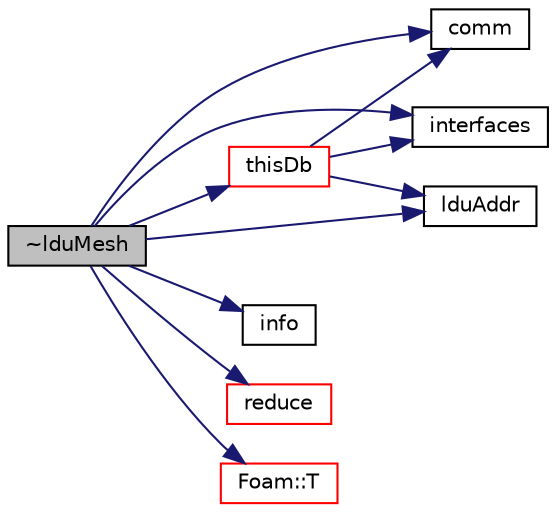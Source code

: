 digraph "~lduMesh"
{
  bgcolor="transparent";
  edge [fontname="Helvetica",fontsize="10",labelfontname="Helvetica",labelfontsize="10"];
  node [fontname="Helvetica",fontsize="10",shape=record];
  rankdir="LR";
  Node1 [label="~lduMesh",height=0.2,width=0.4,color="black", fillcolor="grey75", style="filled", fontcolor="black"];
  Node1 -> Node2 [color="midnightblue",fontsize="10",style="solid",fontname="Helvetica"];
  Node2 [label="comm",height=0.2,width=0.4,color="black",URL="$a01308.html#a02dd39dea440f6689604bba1217aa7a5",tooltip="Return communicator used for parallel communication. "];
  Node1 -> Node3 [color="midnightblue",fontsize="10",style="solid",fontname="Helvetica"];
  Node3 [label="info",height=0.2,width=0.4,color="black",URL="$a01308.html#acb9e304abfccd8d1255a2e7d3e604ad9",tooltip="Return info proxy. "];
  Node1 -> Node4 [color="midnightblue",fontsize="10",style="solid",fontname="Helvetica"];
  Node4 [label="interfaces",height=0.2,width=0.4,color="black",URL="$a01308.html#a32cbf256eeac6fdb1f2cdd2cfb40b60b",tooltip="Return a list of pointers for each patch. "];
  Node1 -> Node5 [color="midnightblue",fontsize="10",style="solid",fontname="Helvetica"];
  Node5 [label="lduAddr",height=0.2,width=0.4,color="black",URL="$a01308.html#aa8cf9537f2d75b0ec56f3b0160841d02",tooltip="Return ldu addressing. "];
  Node1 -> Node6 [color="midnightblue",fontsize="10",style="solid",fontname="Helvetica"];
  Node6 [label="reduce",height=0.2,width=0.4,color="red",URL="$a01308.html#a1cec4cf79400b24ceeea973e9913dbf5",tooltip="Helper: reduce with current communicator. "];
  Node1 -> Node7 [color="midnightblue",fontsize="10",style="solid",fontname="Helvetica"];
  Node7 [label="Foam::T",height=0.2,width=0.4,color="red",URL="$a10974.html#ae57fda0abb14bb0944947c463c6e09d4"];
  Node1 -> Node8 [color="midnightblue",fontsize="10",style="solid",fontname="Helvetica"];
  Node8 [label="thisDb",height=0.2,width=0.4,color="red",URL="$a01308.html#a1954a3b5059aa17fa01f901274f5ac4a",tooltip="Return the object registry. "];
  Node8 -> Node5 [color="midnightblue",fontsize="10",style="solid",fontname="Helvetica"];
  Node8 -> Node4 [color="midnightblue",fontsize="10",style="solid",fontname="Helvetica"];
  Node8 -> Node2 [color="midnightblue",fontsize="10",style="solid",fontname="Helvetica"];
}
